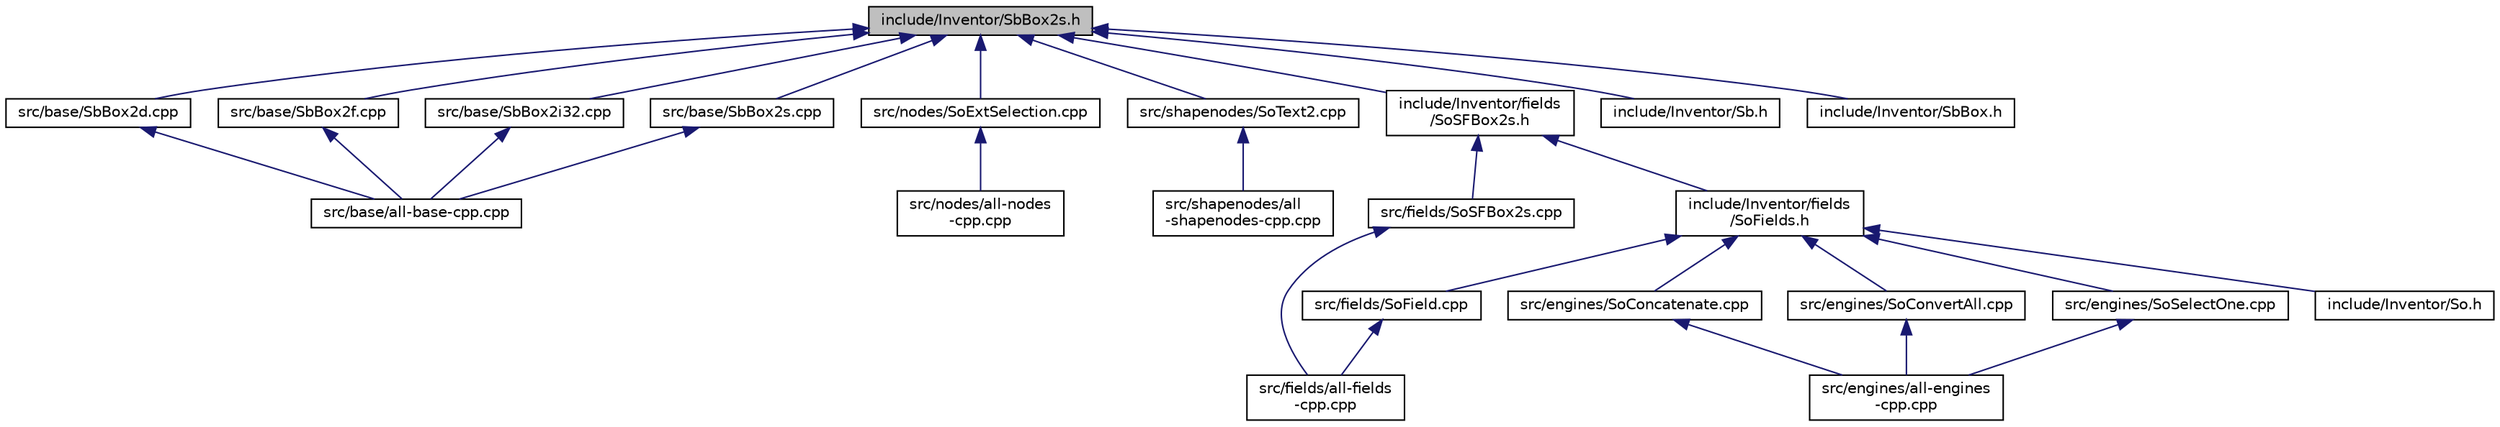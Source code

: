 digraph "include/Inventor/SbBox2s.h"
{
 // LATEX_PDF_SIZE
  edge [fontname="Helvetica",fontsize="10",labelfontname="Helvetica",labelfontsize="10"];
  node [fontname="Helvetica",fontsize="10",shape=record];
  Node1 [label="include/Inventor/SbBox2s.h",height=0.2,width=0.4,color="black", fillcolor="grey75", style="filled", fontcolor="black",tooltip=" "];
  Node1 -> Node2 [dir="back",color="midnightblue",fontsize="10",style="solid",fontname="Helvetica"];
  Node2 [label="src/base/SbBox2d.cpp",height=0.2,width=0.4,color="black", fillcolor="white", style="filled",URL="$SbBox2d_8cpp.html",tooltip=" "];
  Node2 -> Node3 [dir="back",color="midnightblue",fontsize="10",style="solid",fontname="Helvetica"];
  Node3 [label="src/base/all-base-cpp.cpp",height=0.2,width=0.4,color="black", fillcolor="white", style="filled",URL="$all-base-cpp_8cpp.html",tooltip=" "];
  Node1 -> Node4 [dir="back",color="midnightblue",fontsize="10",style="solid",fontname="Helvetica"];
  Node4 [label="src/base/SbBox2f.cpp",height=0.2,width=0.4,color="black", fillcolor="white", style="filled",URL="$SbBox2f_8cpp.html",tooltip=" "];
  Node4 -> Node3 [dir="back",color="midnightblue",fontsize="10",style="solid",fontname="Helvetica"];
  Node1 -> Node5 [dir="back",color="midnightblue",fontsize="10",style="solid",fontname="Helvetica"];
  Node5 [label="src/base/SbBox2i32.cpp",height=0.2,width=0.4,color="black", fillcolor="white", style="filled",URL="$SbBox2i32_8cpp.html",tooltip=" "];
  Node5 -> Node3 [dir="back",color="midnightblue",fontsize="10",style="solid",fontname="Helvetica"];
  Node1 -> Node6 [dir="back",color="midnightblue",fontsize="10",style="solid",fontname="Helvetica"];
  Node6 [label="src/base/SbBox2s.cpp",height=0.2,width=0.4,color="black", fillcolor="white", style="filled",URL="$SbBox2s_8cpp.html",tooltip=" "];
  Node6 -> Node3 [dir="back",color="midnightblue",fontsize="10",style="solid",fontname="Helvetica"];
  Node1 -> Node7 [dir="back",color="midnightblue",fontsize="10",style="solid",fontname="Helvetica"];
  Node7 [label="src/nodes/SoExtSelection.cpp",height=0.2,width=0.4,color="black", fillcolor="white", style="filled",URL="$SoExtSelection_8cpp.html",tooltip=" "];
  Node7 -> Node8 [dir="back",color="midnightblue",fontsize="10",style="solid",fontname="Helvetica"];
  Node8 [label="src/nodes/all-nodes\l-cpp.cpp",height=0.2,width=0.4,color="black", fillcolor="white", style="filled",URL="$all-nodes-cpp_8cpp.html",tooltip=" "];
  Node1 -> Node9 [dir="back",color="midnightblue",fontsize="10",style="solid",fontname="Helvetica"];
  Node9 [label="src/shapenodes/SoText2.cpp",height=0.2,width=0.4,color="black", fillcolor="white", style="filled",URL="$SoText2_8cpp.html",tooltip=" "];
  Node9 -> Node10 [dir="back",color="midnightblue",fontsize="10",style="solid",fontname="Helvetica"];
  Node10 [label="src/shapenodes/all\l-shapenodes-cpp.cpp",height=0.2,width=0.4,color="black", fillcolor="white", style="filled",URL="$all-shapenodes-cpp_8cpp.html",tooltip=" "];
  Node1 -> Node11 [dir="back",color="midnightblue",fontsize="10",style="solid",fontname="Helvetica"];
  Node11 [label="include/Inventor/fields\l/SoSFBox2s.h",height=0.2,width=0.4,color="black", fillcolor="white", style="filled",URL="$SoSFBox2s_8h.html",tooltip=" "];
  Node11 -> Node12 [dir="back",color="midnightblue",fontsize="10",style="solid",fontname="Helvetica"];
  Node12 [label="src/fields/SoSFBox2s.cpp",height=0.2,width=0.4,color="black", fillcolor="white", style="filled",URL="$SoSFBox2s_8cpp.html",tooltip=" "];
  Node12 -> Node13 [dir="back",color="midnightblue",fontsize="10",style="solid",fontname="Helvetica"];
  Node13 [label="src/fields/all-fields\l-cpp.cpp",height=0.2,width=0.4,color="black", fillcolor="white", style="filled",URL="$all-fields-cpp_8cpp.html",tooltip=" "];
  Node11 -> Node14 [dir="back",color="midnightblue",fontsize="10",style="solid",fontname="Helvetica"];
  Node14 [label="include/Inventor/fields\l/SoFields.h",height=0.2,width=0.4,color="black", fillcolor="white", style="filled",URL="$SoFields_8h.html",tooltip=" "];
  Node14 -> Node15 [dir="back",color="midnightblue",fontsize="10",style="solid",fontname="Helvetica"];
  Node15 [label="src/engines/SoConcatenate.cpp",height=0.2,width=0.4,color="black", fillcolor="white", style="filled",URL="$SoConcatenate_8cpp.html",tooltip=" "];
  Node15 -> Node16 [dir="back",color="midnightblue",fontsize="10",style="solid",fontname="Helvetica"];
  Node16 [label="src/engines/all-engines\l-cpp.cpp",height=0.2,width=0.4,color="black", fillcolor="white", style="filled",URL="$all-engines-cpp_8cpp.html",tooltip=" "];
  Node14 -> Node17 [dir="back",color="midnightblue",fontsize="10",style="solid",fontname="Helvetica"];
  Node17 [label="src/engines/SoConvertAll.cpp",height=0.2,width=0.4,color="black", fillcolor="white", style="filled",URL="$SoConvertAll_8cpp.html",tooltip=" "];
  Node17 -> Node16 [dir="back",color="midnightblue",fontsize="10",style="solid",fontname="Helvetica"];
  Node14 -> Node18 [dir="back",color="midnightblue",fontsize="10",style="solid",fontname="Helvetica"];
  Node18 [label="src/engines/SoSelectOne.cpp",height=0.2,width=0.4,color="black", fillcolor="white", style="filled",URL="$SoSelectOne_8cpp.html",tooltip=" "];
  Node18 -> Node16 [dir="back",color="midnightblue",fontsize="10",style="solid",fontname="Helvetica"];
  Node14 -> Node19 [dir="back",color="midnightblue",fontsize="10",style="solid",fontname="Helvetica"];
  Node19 [label="src/fields/SoField.cpp",height=0.2,width=0.4,color="black", fillcolor="white", style="filled",URL="$SoField_8cpp.html",tooltip=" "];
  Node19 -> Node13 [dir="back",color="midnightblue",fontsize="10",style="solid",fontname="Helvetica"];
  Node14 -> Node20 [dir="back",color="midnightblue",fontsize="10",style="solid",fontname="Helvetica"];
  Node20 [label="include/Inventor/So.h",height=0.2,width=0.4,color="black", fillcolor="white", style="filled",URL="$So_8h.html",tooltip=" "];
  Node1 -> Node21 [dir="back",color="midnightblue",fontsize="10",style="solid",fontname="Helvetica"];
  Node21 [label="include/Inventor/Sb.h",height=0.2,width=0.4,color="black", fillcolor="white", style="filled",URL="$Sb_8h.html",tooltip=" "];
  Node1 -> Node22 [dir="back",color="midnightblue",fontsize="10",style="solid",fontname="Helvetica"];
  Node22 [label="include/Inventor/SbBox.h",height=0.2,width=0.4,color="black", fillcolor="white", style="filled",URL="$SbBox_8h.html",tooltip=" "];
}
